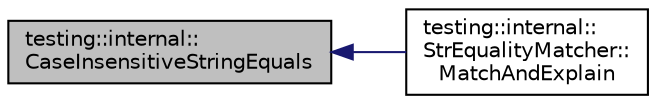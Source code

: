 digraph "testing::internal::CaseInsensitiveStringEquals"
{
  edge [fontname="Helvetica",fontsize="10",labelfontname="Helvetica",labelfontsize="10"];
  node [fontname="Helvetica",fontsize="10",shape=record];
  rankdir="LR";
  Node332 [label="testing::internal::\lCaseInsensitiveStringEquals",height=0.2,width=0.4,color="black", fillcolor="grey75", style="filled", fontcolor="black"];
  Node332 -> Node333 [dir="back",color="midnightblue",fontsize="10",style="solid",fontname="Helvetica"];
  Node333 [label="testing::internal::\lStrEqualityMatcher::\lMatchAndExplain",height=0.2,width=0.4,color="black", fillcolor="white", style="filled",URL="$df/d76/classtesting_1_1internal_1_1_str_equality_matcher.html#aedb1ac6fc8c15b318dfd8e99927aa2e1"];
}
